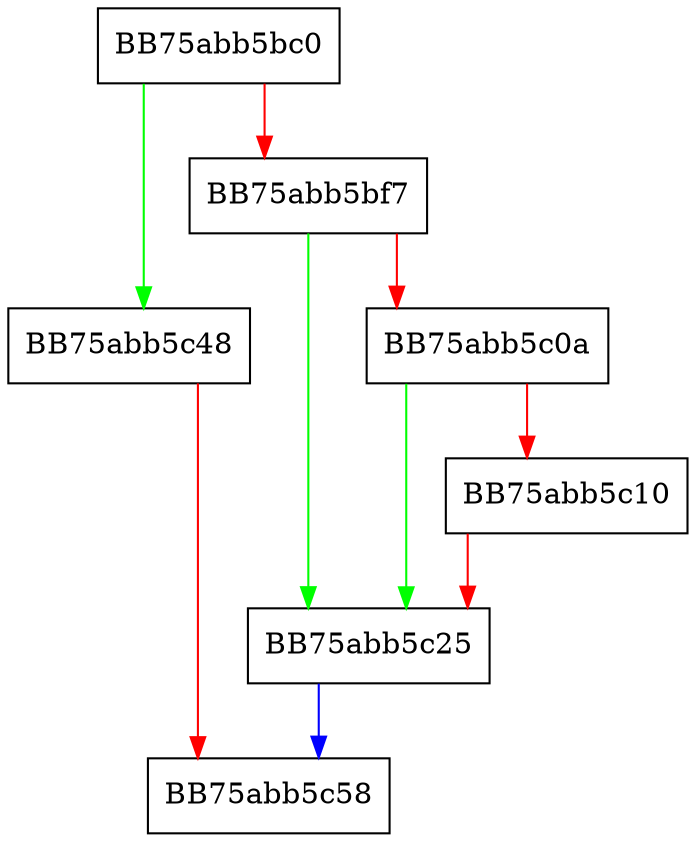 digraph Serialize {
  node [shape="box"];
  graph [splines=ortho];
  BB75abb5bc0 -> BB75abb5c48 [color="green"];
  BB75abb5bc0 -> BB75abb5bf7 [color="red"];
  BB75abb5bf7 -> BB75abb5c25 [color="green"];
  BB75abb5bf7 -> BB75abb5c0a [color="red"];
  BB75abb5c0a -> BB75abb5c25 [color="green"];
  BB75abb5c0a -> BB75abb5c10 [color="red"];
  BB75abb5c10 -> BB75abb5c25 [color="red"];
  BB75abb5c25 -> BB75abb5c58 [color="blue"];
  BB75abb5c48 -> BB75abb5c58 [color="red"];
}